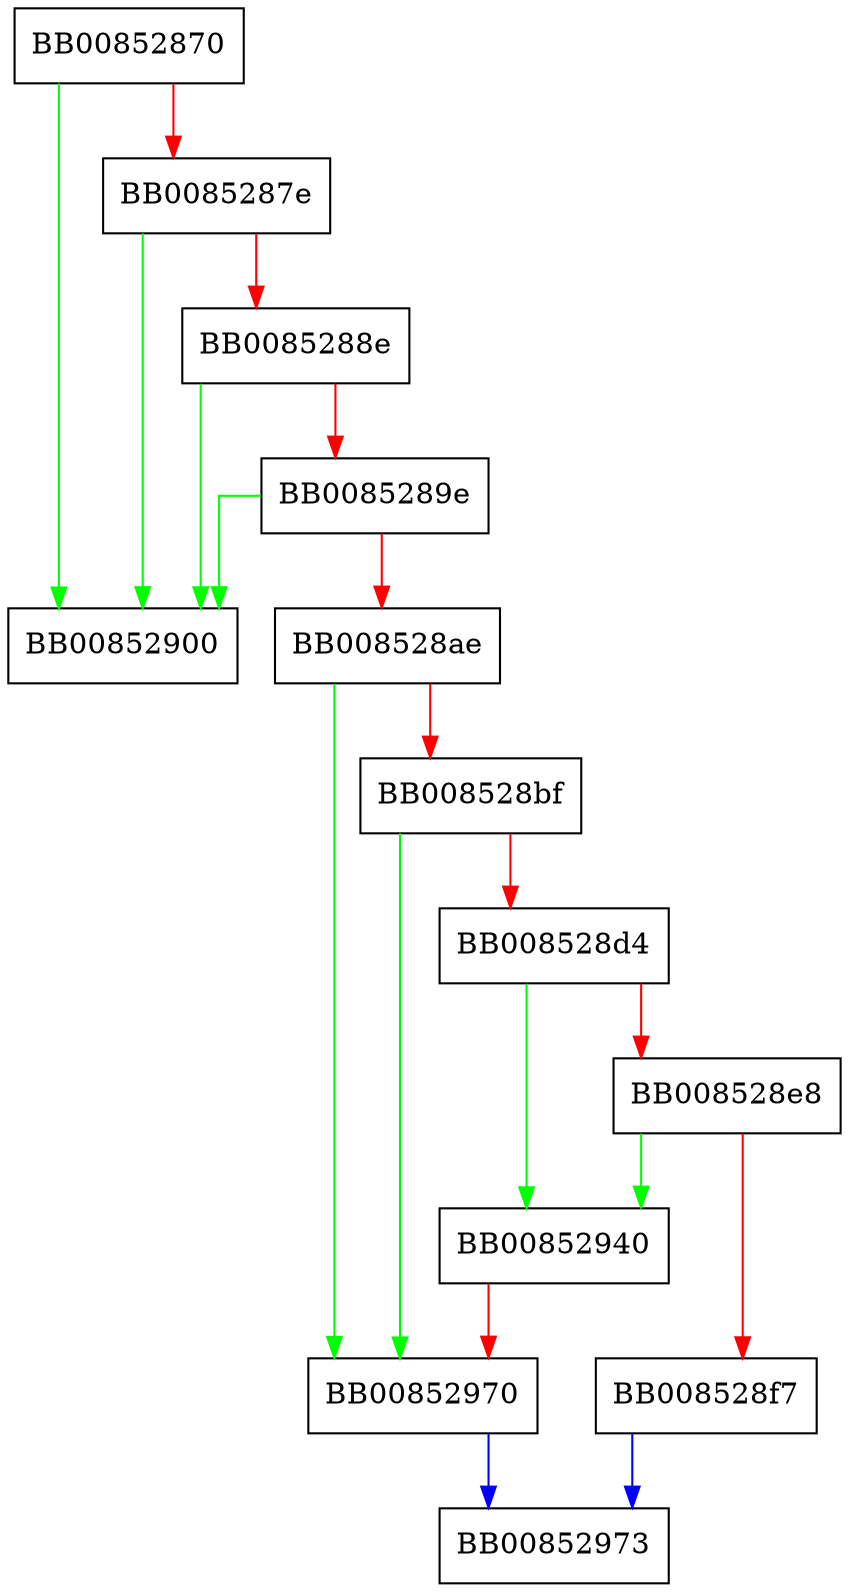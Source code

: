 digraph ossl_sm2_key_private_check {
  node [shape="box"];
  graph [splines=ortho];
  BB00852870 -> BB00852900 [color="green"];
  BB00852870 -> BB0085287e [color="red"];
  BB0085287e -> BB00852900 [color="green"];
  BB0085287e -> BB0085288e [color="red"];
  BB0085288e -> BB00852900 [color="green"];
  BB0085288e -> BB0085289e [color="red"];
  BB0085289e -> BB00852900 [color="green"];
  BB0085289e -> BB008528ae [color="red"];
  BB008528ae -> BB00852970 [color="green"];
  BB008528ae -> BB008528bf [color="red"];
  BB008528bf -> BB00852970 [color="green"];
  BB008528bf -> BB008528d4 [color="red"];
  BB008528d4 -> BB00852940 [color="green"];
  BB008528d4 -> BB008528e8 [color="red"];
  BB008528e8 -> BB00852940 [color="green"];
  BB008528e8 -> BB008528f7 [color="red"];
  BB008528f7 -> BB00852973 [color="blue"];
  BB00852940 -> BB00852970 [color="red"];
  BB00852970 -> BB00852973 [color="blue"];
}